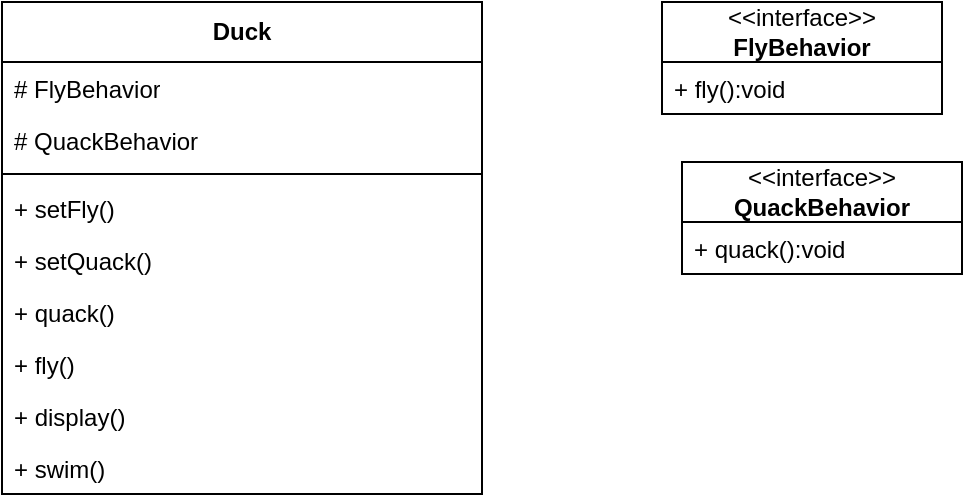 <mxfile version="21.6.8" type="github">
  <diagram id="9qQRp8wTwhdTKOBizrKU" name="Page-1">
    <mxGraphModel dx="771" dy="353" grid="1" gridSize="10" guides="1" tooltips="1" connect="1" arrows="1" fold="1" page="1" pageScale="1" pageWidth="3840" pageHeight="2400" math="0" shadow="0">
      <root>
        <mxCell id="0" />
        <mxCell id="1" parent="0" />
        <mxCell id="wih1jJ5DO79m4pdhP88G-1" value="&lt;b&gt;Duck&lt;/b&gt;" style="swimlane;fontStyle=0;childLayout=stackLayout;horizontal=1;startSize=30;fillColor=none;horizontalStack=0;resizeParent=1;resizeParentMax=0;resizeLast=0;collapsible=1;marginBottom=0;whiteSpace=wrap;html=1;" vertex="1" parent="1">
          <mxGeometry x="170" y="250" width="240" height="246" as="geometry" />
        </mxCell>
        <mxCell id="wih1jJ5DO79m4pdhP88G-2" value="# FlyBehavior" style="text;strokeColor=none;fillColor=none;align=left;verticalAlign=top;spacingLeft=4;spacingRight=4;overflow=hidden;rotatable=0;points=[[0,0.5],[1,0.5]];portConstraint=eastwest;whiteSpace=wrap;html=1;" vertex="1" parent="wih1jJ5DO79m4pdhP88G-1">
          <mxGeometry y="30" width="240" height="26" as="geometry" />
        </mxCell>
        <mxCell id="wih1jJ5DO79m4pdhP88G-3" value="# QuackBehavior" style="text;strokeColor=none;fillColor=none;align=left;verticalAlign=top;spacingLeft=4;spacingRight=4;overflow=hidden;rotatable=0;points=[[0,0.5],[1,0.5]];portConstraint=eastwest;whiteSpace=wrap;html=1;" vertex="1" parent="wih1jJ5DO79m4pdhP88G-1">
          <mxGeometry y="56" width="240" height="26" as="geometry" />
        </mxCell>
        <mxCell id="wih1jJ5DO79m4pdhP88G-15" value="" style="line;strokeWidth=1;fillColor=none;align=left;verticalAlign=middle;spacingTop=-1;spacingLeft=3;spacingRight=3;rotatable=0;labelPosition=right;points=[];portConstraint=eastwest;strokeColor=inherit;" vertex="1" parent="wih1jJ5DO79m4pdhP88G-1">
          <mxGeometry y="82" width="240" height="8" as="geometry" />
        </mxCell>
        <mxCell id="wih1jJ5DO79m4pdhP88G-4" value="+ setFly()" style="text;strokeColor=none;fillColor=none;align=left;verticalAlign=top;spacingLeft=4;spacingRight=4;overflow=hidden;rotatable=0;points=[[0,0.5],[1,0.5]];portConstraint=eastwest;whiteSpace=wrap;html=1;" vertex="1" parent="wih1jJ5DO79m4pdhP88G-1">
          <mxGeometry y="90" width="240" height="26" as="geometry" />
        </mxCell>
        <mxCell id="wih1jJ5DO79m4pdhP88G-16" value="+ setQuack()" style="text;strokeColor=none;fillColor=none;align=left;verticalAlign=top;spacingLeft=4;spacingRight=4;overflow=hidden;rotatable=0;points=[[0,0.5],[1,0.5]];portConstraint=eastwest;whiteSpace=wrap;html=1;" vertex="1" parent="wih1jJ5DO79m4pdhP88G-1">
          <mxGeometry y="116" width="240" height="26" as="geometry" />
        </mxCell>
        <mxCell id="wih1jJ5DO79m4pdhP88G-17" value="+ quack()" style="text;strokeColor=none;fillColor=none;align=left;verticalAlign=top;spacingLeft=4;spacingRight=4;overflow=hidden;rotatable=0;points=[[0,0.5],[1,0.5]];portConstraint=eastwest;whiteSpace=wrap;html=1;" vertex="1" parent="wih1jJ5DO79m4pdhP88G-1">
          <mxGeometry y="142" width="240" height="26" as="geometry" />
        </mxCell>
        <mxCell id="wih1jJ5DO79m4pdhP88G-18" value="+ fly()" style="text;strokeColor=none;fillColor=none;align=left;verticalAlign=top;spacingLeft=4;spacingRight=4;overflow=hidden;rotatable=0;points=[[0,0.5],[1,0.5]];portConstraint=eastwest;whiteSpace=wrap;html=1;" vertex="1" parent="wih1jJ5DO79m4pdhP88G-1">
          <mxGeometry y="168" width="240" height="26" as="geometry" />
        </mxCell>
        <mxCell id="wih1jJ5DO79m4pdhP88G-19" value="+ display()" style="text;strokeColor=none;fillColor=none;align=left;verticalAlign=top;spacingLeft=4;spacingRight=4;overflow=hidden;rotatable=0;points=[[0,0.5],[1,0.5]];portConstraint=eastwest;whiteSpace=wrap;html=1;" vertex="1" parent="wih1jJ5DO79m4pdhP88G-1">
          <mxGeometry y="194" width="240" height="26" as="geometry" />
        </mxCell>
        <mxCell id="wih1jJ5DO79m4pdhP88G-20" value="+ swim()" style="text;strokeColor=none;fillColor=none;align=left;verticalAlign=top;spacingLeft=4;spacingRight=4;overflow=hidden;rotatable=0;points=[[0,0.5],[1,0.5]];portConstraint=eastwest;whiteSpace=wrap;html=1;" vertex="1" parent="wih1jJ5DO79m4pdhP88G-1">
          <mxGeometry y="220" width="240" height="26" as="geometry" />
        </mxCell>
        <mxCell id="wih1jJ5DO79m4pdhP88G-5" value="&amp;lt;&amp;lt;interface&amp;gt;&amp;gt;&lt;br&gt;&lt;b&gt;FlyBehavior&lt;/b&gt;" style="swimlane;fontStyle=0;childLayout=stackLayout;horizontal=1;startSize=30;fillColor=none;horizontalStack=0;resizeParent=1;resizeParentMax=0;resizeLast=0;collapsible=1;marginBottom=0;whiteSpace=wrap;html=1;" vertex="1" parent="1">
          <mxGeometry x="500" y="250" width="140" height="56" as="geometry" />
        </mxCell>
        <mxCell id="wih1jJ5DO79m4pdhP88G-6" value="+ fly():void" style="text;strokeColor=none;fillColor=none;align=left;verticalAlign=top;spacingLeft=4;spacingRight=4;overflow=hidden;rotatable=0;points=[[0,0.5],[1,0.5]];portConstraint=eastwest;whiteSpace=wrap;html=1;" vertex="1" parent="wih1jJ5DO79m4pdhP88G-5">
          <mxGeometry y="30" width="140" height="26" as="geometry" />
        </mxCell>
        <mxCell id="wih1jJ5DO79m4pdhP88G-9" value="&amp;lt;&amp;lt;interface&amp;gt;&amp;gt;&lt;br&gt;&lt;b&gt;QuackBehavior&lt;/b&gt;" style="swimlane;fontStyle=0;childLayout=stackLayout;horizontal=1;startSize=30;fillColor=none;horizontalStack=0;resizeParent=1;resizeParentMax=0;resizeLast=0;collapsible=1;marginBottom=0;whiteSpace=wrap;html=1;" vertex="1" parent="1">
          <mxGeometry x="510" y="330" width="140" height="56" as="geometry" />
        </mxCell>
        <mxCell id="wih1jJ5DO79m4pdhP88G-10" value="+ quack():void" style="text;strokeColor=none;fillColor=none;align=left;verticalAlign=top;spacingLeft=4;spacingRight=4;overflow=hidden;rotatable=0;points=[[0,0.5],[1,0.5]];portConstraint=eastwest;whiteSpace=wrap;html=1;" vertex="1" parent="wih1jJ5DO79m4pdhP88G-9">
          <mxGeometry y="30" width="140" height="26" as="geometry" />
        </mxCell>
      </root>
    </mxGraphModel>
  </diagram>
</mxfile>
